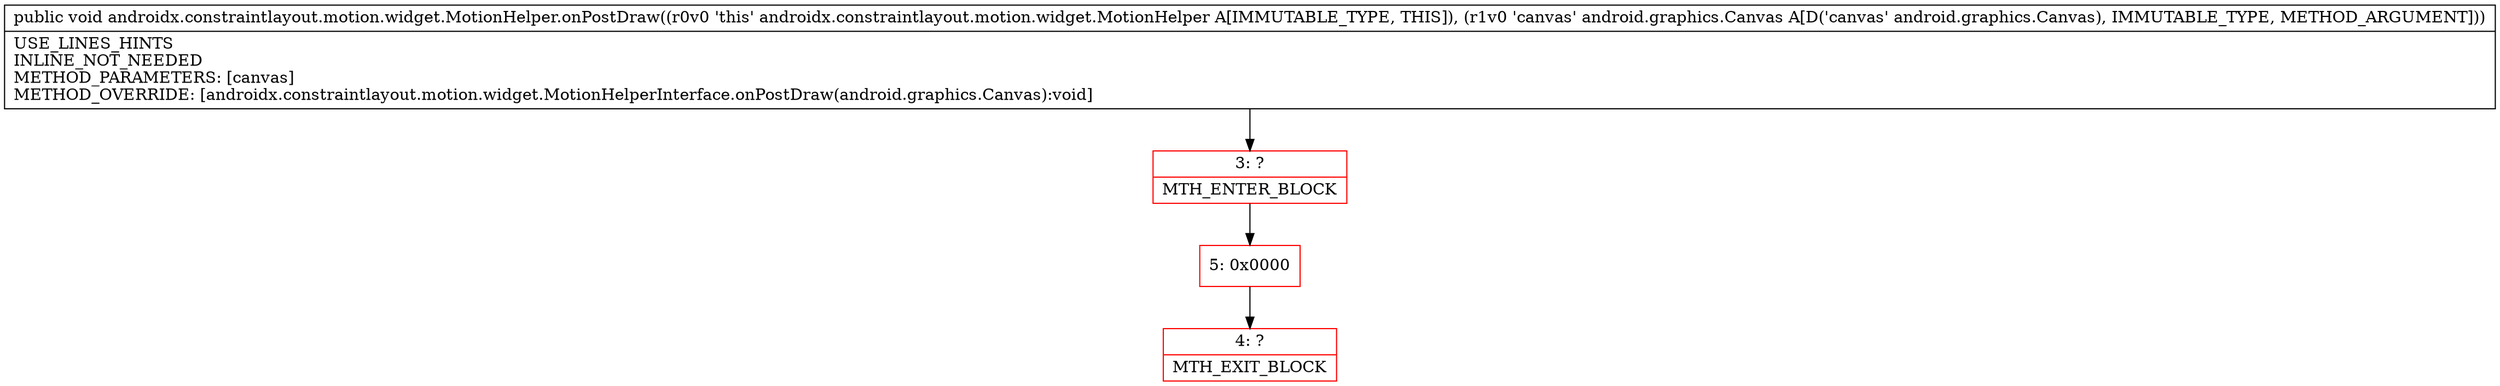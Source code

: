 digraph "CFG forandroidx.constraintlayout.motion.widget.MotionHelper.onPostDraw(Landroid\/graphics\/Canvas;)V" {
subgraph cluster_Region_691802109 {
label = "R(0)";
node [shape=record,color=blue];
}
Node_3 [shape=record,color=red,label="{3\:\ ?|MTH_ENTER_BLOCK\l}"];
Node_5 [shape=record,color=red,label="{5\:\ 0x0000}"];
Node_4 [shape=record,color=red,label="{4\:\ ?|MTH_EXIT_BLOCK\l}"];
MethodNode[shape=record,label="{public void androidx.constraintlayout.motion.widget.MotionHelper.onPostDraw((r0v0 'this' androidx.constraintlayout.motion.widget.MotionHelper A[IMMUTABLE_TYPE, THIS]), (r1v0 'canvas' android.graphics.Canvas A[D('canvas' android.graphics.Canvas), IMMUTABLE_TYPE, METHOD_ARGUMENT]))  | USE_LINES_HINTS\lINLINE_NOT_NEEDED\lMETHOD_PARAMETERS: [canvas]\lMETHOD_OVERRIDE: [androidx.constraintlayout.motion.widget.MotionHelperInterface.onPostDraw(android.graphics.Canvas):void]\l}"];
MethodNode -> Node_3;Node_3 -> Node_5;
Node_5 -> Node_4;
}

